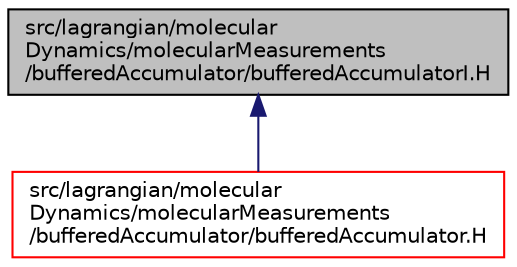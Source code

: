 digraph "src/lagrangian/molecularDynamics/molecularMeasurements/bufferedAccumulator/bufferedAccumulatorI.H"
{
  bgcolor="transparent";
  edge [fontname="Helvetica",fontsize="10",labelfontname="Helvetica",labelfontsize="10"];
  node [fontname="Helvetica",fontsize="10",shape=record];
  Node1 [label="src/lagrangian/molecular\lDynamics/molecularMeasurements\l/bufferedAccumulator/bufferedAccumulatorI.H",height=0.2,width=0.4,color="black", fillcolor="grey75", style="filled", fontcolor="black"];
  Node1 -> Node2 [dir="back",color="midnightblue",fontsize="10",style="solid",fontname="Helvetica"];
  Node2 [label="src/lagrangian/molecular\lDynamics/molecularMeasurements\l/bufferedAccumulator/bufferedAccumulator.H",height=0.2,width=0.4,color="red",URL="$a07048.html"];
}
